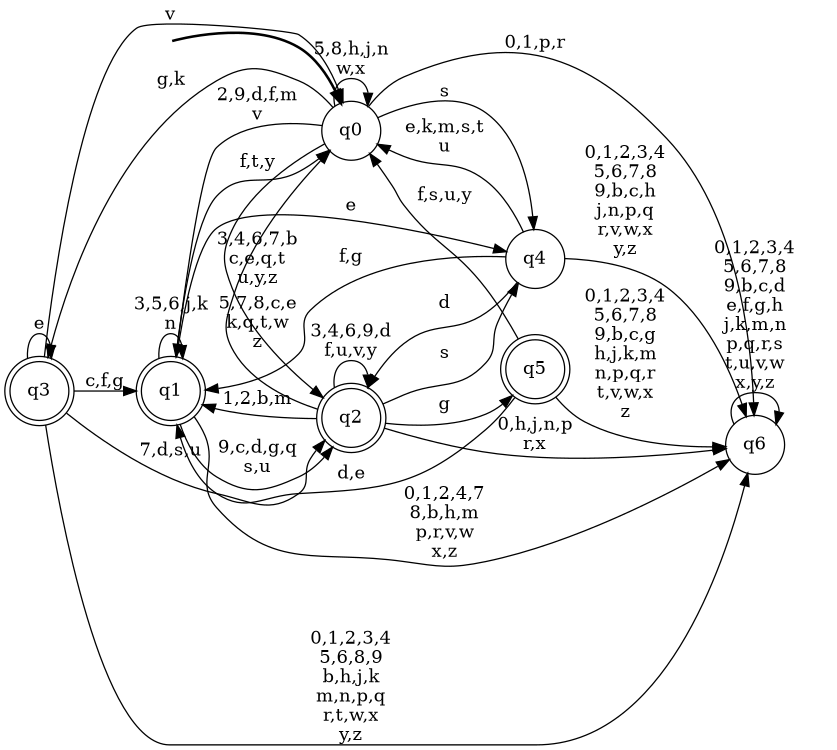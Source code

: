 digraph BlueStar {
__start0 [style = invis, shape = none, label = "", width = 0, height = 0];

rankdir=LR;
size="8,5";

s0 [style="filled", color="black", fillcolor="white" shape="circle", label="q0"];
s1 [style="rounded,filled", color="black", fillcolor="white" shape="doublecircle", label="q1"];
s2 [style="rounded,filled", color="black", fillcolor="white" shape="doublecircle", label="q2"];
s3 [style="rounded,filled", color="black", fillcolor="white" shape="doublecircle", label="q3"];
s4 [style="filled", color="black", fillcolor="white" shape="circle", label="q4"];
s5 [style="rounded,filled", color="black", fillcolor="white" shape="doublecircle", label="q5"];
s6 [style="filled", color="black", fillcolor="white" shape="circle", label="q6"];
subgraph cluster_main { 
	graph [pad=".75", ranksep="0.15", nodesep="0.15"];
	 style=invis; 
	__start0 -> s0 [penwidth=2];
}
s0 -> s0 [label="5,8,h,j,n\nw,x"];
s0 -> s1 [label="2,9,d,f,m\nv"];
s0 -> s2 [label="3,4,6,7,b\nc,e,q,t\nu,y,z"];
s0 -> s3 [label="g,k"];
s0 -> s4 [label="s"];
s0 -> s6 [label="0,1,p,r"];
s1 -> s0 [label="f,t,y"];
s1 -> s1 [label="3,5,6,j,k\nn"];
s1 -> s2 [label="9,c,d,g,q\ns,u"];
s1 -> s4 [label="e"];
s1 -> s6 [label="0,1,2,4,7\n8,b,h,m\np,r,v,w\nx,z"];
s2 -> s0 [label="5,7,8,c,e\nk,q,t,w\nz"];
s2 -> s1 [label="1,2,b,m"];
s2 -> s2 [label="3,4,6,9,d\nf,u,v,y"];
s2 -> s4 [label="s"];
s2 -> s5 [label="g"];
s2 -> s6 [label="0,h,j,n,p\nr,x"];
s3 -> s0 [label="v"];
s3 -> s1 [label="c,f,g"];
s3 -> s2 [label="7,d,s,u"];
s3 -> s3 [label="e"];
s3 -> s6 [label="0,1,2,3,4\n5,6,8,9\nb,h,j,k\nm,n,p,q\nr,t,w,x\ny,z"];
s4 -> s0 [label="e,k,m,s,t\nu"];
s4 -> s1 [label="f,g"];
s4 -> s2 [label="d"];
s4 -> s6 [label="0,1,2,3,4\n5,6,7,8\n9,b,c,h\nj,n,p,q\nr,v,w,x\ny,z"];
s5 -> s0 [label="f,s,u,y"];
s5 -> s1 [label="d,e"];
s5 -> s6 [label="0,1,2,3,4\n5,6,7,8\n9,b,c,g\nh,j,k,m\nn,p,q,r\nt,v,w,x\nz"];
s6 -> s6 [label="0,1,2,3,4\n5,6,7,8\n9,b,c,d\ne,f,g,h\nj,k,m,n\np,q,r,s\nt,u,v,w\nx,y,z"];

}